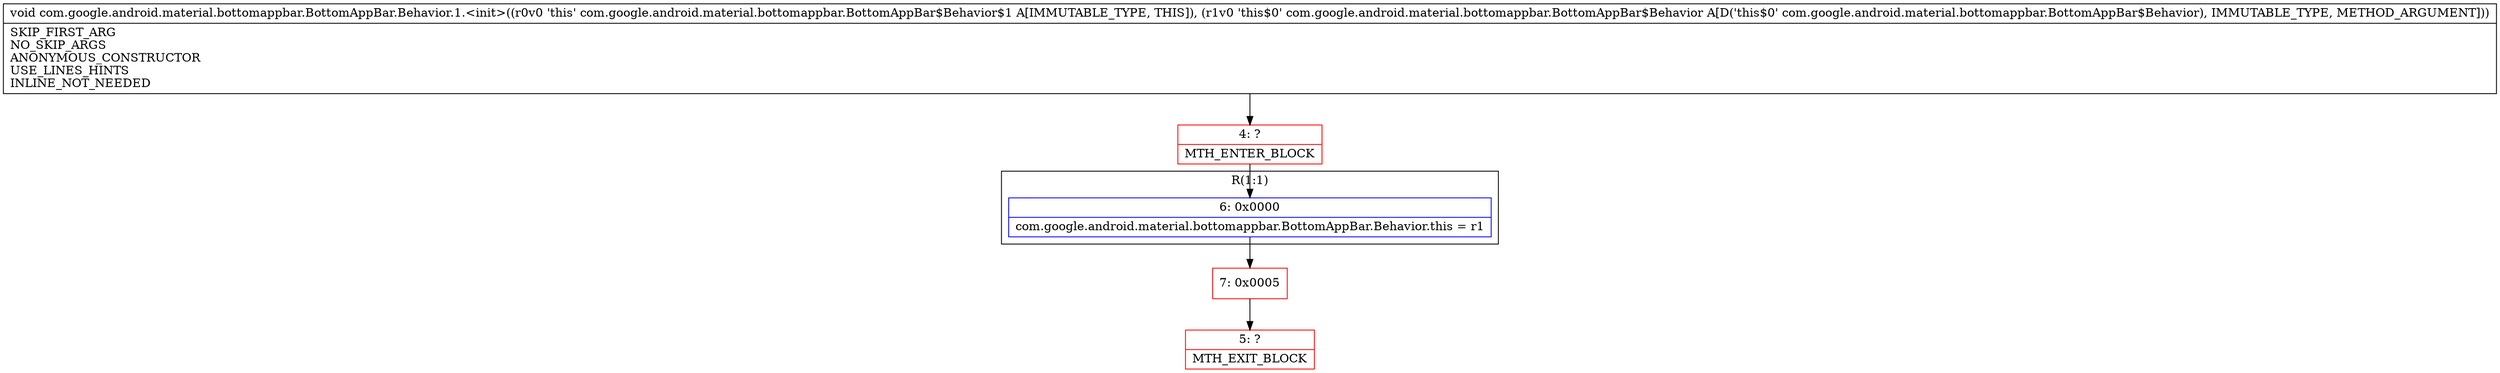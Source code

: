 digraph "CFG forcom.google.android.material.bottomappbar.BottomAppBar.Behavior.1.\<init\>(Lcom\/google\/android\/material\/bottomappbar\/BottomAppBar$Behavior;)V" {
subgraph cluster_Region_2112680339 {
label = "R(1:1)";
node [shape=record,color=blue];
Node_6 [shape=record,label="{6\:\ 0x0000|com.google.android.material.bottomappbar.BottomAppBar.Behavior.this = r1\l}"];
}
Node_4 [shape=record,color=red,label="{4\:\ ?|MTH_ENTER_BLOCK\l}"];
Node_7 [shape=record,color=red,label="{7\:\ 0x0005}"];
Node_5 [shape=record,color=red,label="{5\:\ ?|MTH_EXIT_BLOCK\l}"];
MethodNode[shape=record,label="{void com.google.android.material.bottomappbar.BottomAppBar.Behavior.1.\<init\>((r0v0 'this' com.google.android.material.bottomappbar.BottomAppBar$Behavior$1 A[IMMUTABLE_TYPE, THIS]), (r1v0 'this$0' com.google.android.material.bottomappbar.BottomAppBar$Behavior A[D('this$0' com.google.android.material.bottomappbar.BottomAppBar$Behavior), IMMUTABLE_TYPE, METHOD_ARGUMENT]))  | SKIP_FIRST_ARG\lNO_SKIP_ARGS\lANONYMOUS_CONSTRUCTOR\lUSE_LINES_HINTS\lINLINE_NOT_NEEDED\l}"];
MethodNode -> Node_4;Node_6 -> Node_7;
Node_4 -> Node_6;
Node_7 -> Node_5;
}

